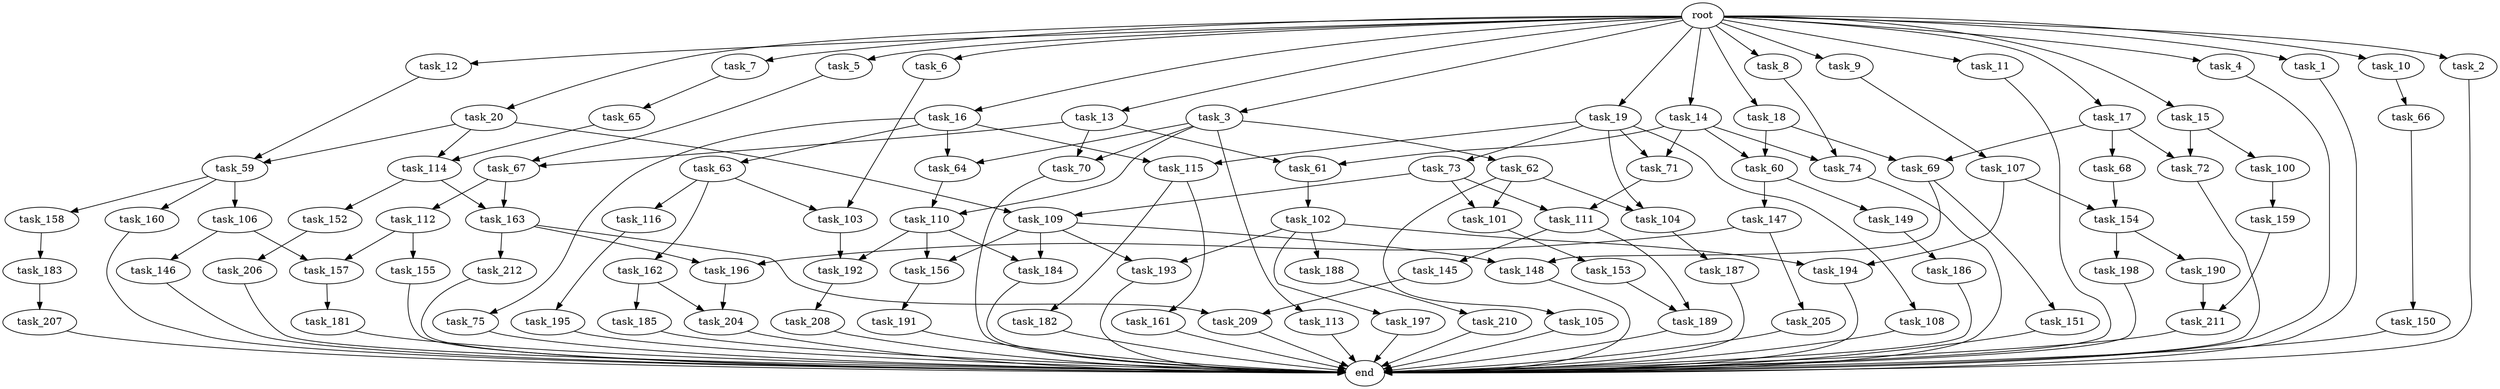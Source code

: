 digraph G {
  task_181 [size="841813590.016000"];
  task_104 [size="2336462209.024000"];
  task_195 [size="1717986918.400000"];
  task_64 [size="1168231104.512000"];
  task_17 [size="2.048000"];
  task_190 [size="68719476.736000"];
  task_72 [size="1236950581.248000"];
  task_69 [size="2010044694.528000"];
  task_11 [size="2.048000"];
  task_209 [size="1460288880.640000"];
  task_113 [size="1099511627.776000"];
  task_189 [size="704374636.544000"];
  task_73 [size="1717986918.400000"];
  task_59 [size="343597383.680000"];
  task_197 [size="618475290.624000"];
  task_67 [size="687194767.360000"];
  task_109 [size="1168231104.512000"];
  task_7 [size="2.048000"];
  task_192 [size="1546188226.560000"];
  task_157 [size="687194767.360000"];
  task_205 [size="274877906.944000"];
  task_185 [size="1717986918.400000"];
  task_115 [size="1786706395.136000"];
  end [size="0.000000"];
  task_206 [size="618475290.624000"];
  task_158 [size="841813590.016000"];
  task_63 [size="68719476.736000"];
  task_61 [size="1460288880.640000"];
  task_107 [size="1099511627.776000"];
  task_196 [size="1116691496.960000"];
  task_112 [size="68719476.736000"];
  task_105 [size="618475290.624000"];
  task_193 [size="1460288880.640000"];
  task_198 [size="68719476.736000"];
  task_145 [size="274877906.944000"];
  task_3 [size="2.048000"];
  task_207 [size="274877906.944000"];
  task_14 [size="2.048000"];
  task_187 [size="1391569403.904000"];
  task_153 [size="1391569403.904000"];
  task_147 [size="274877906.944000"];
  task_20 [size="2.048000"];
  task_108 [size="1717986918.400000"];
  task_146 [size="618475290.624000"];
  task_100 [size="618475290.624000"];
  task_9 [size="2.048000"];
  task_149 [size="274877906.944000"];
  task_16 [size="2.048000"];
  task_62 [size="1099511627.776000"];
  task_75 [size="68719476.736000"];
  root [size="0.000000"];
  task_184 [size="996432412.672000"];
  task_212 [size="841813590.016000"];
  task_161 [size="1717986918.400000"];
  task_4 [size="2.048000"];
  task_70 [size="1168231104.512000"];
  task_65 [size="154618822.656000"];
  task_60 [size="2783138807.808000"];
  task_13 [size="2.048000"];
  task_19 [size="2.048000"];
  task_194 [size="2010044694.528000"];
  task_101 [size="1717986918.400000"];
  task_66 [size="68719476.736000"];
  task_210 [size="68719476.736000"];
  task_5 [size="2.048000"];
  task_1 [size="2.048000"];
  task_204 [size="1786706395.136000"];
  task_154 [size="3109556322.304000"];
  task_188 [size="618475290.624000"];
  task_6 [size="2.048000"];
  task_116 [size="1391569403.904000"];
  task_150 [size="274877906.944000"];
  task_152 [size="1099511627.776000"];
  task_106 [size="841813590.016000"];
  task_18 [size="2.048000"];
  task_155 [size="68719476.736000"];
  task_15 [size="2.048000"];
  task_10 [size="2.048000"];
  task_110 [size="1374389534.720000"];
  task_148 [size="1941325217.792000"];
  task_186 [size="68719476.736000"];
  task_74 [size="1821066133.504000"];
  task_103 [size="2233382993.920000"];
  task_160 [size="841813590.016000"];
  task_182 [size="1717986918.400000"];
  task_208 [size="429496729.600000"];
  task_159 [size="154618822.656000"];
  task_151 [size="1099511627.776000"];
  task_156 [size="996432412.672000"];
  task_68 [size="618475290.624000"];
  task_2 [size="2.048000"];
  task_71 [size="3109556322.304000"];
  task_114 [size="343597383.680000"];
  task_12 [size="2.048000"];
  task_111 [size="1529008357.376000"];
  task_191 [size="1391569403.904000"];
  task_163 [size="1168231104.512000"];
  task_8 [size="2.048000"];
  task_102 [size="68719476.736000"];
  task_211 [size="996432412.672000"];
  task_162 [size="1391569403.904000"];
  task_183 [size="68719476.736000"];

  task_181 -> end [size="1.000000"];
  task_104 -> task_187 [size="679477248.000000"];
  task_195 -> end [size="1.000000"];
  task_64 -> task_110 [size="134217728.000000"];
  task_17 -> task_68 [size="301989888.000000"];
  task_17 -> task_69 [size="301989888.000000"];
  task_17 -> task_72 [size="301989888.000000"];
  task_190 -> task_211 [size="411041792.000000"];
  task_72 -> end [size="1.000000"];
  task_69 -> task_151 [size="536870912.000000"];
  task_69 -> task_148 [size="536870912.000000"];
  task_11 -> end [size="1.000000"];
  task_209 -> end [size="1.000000"];
  task_113 -> end [size="1.000000"];
  task_189 -> end [size="1.000000"];
  task_73 -> task_109 [size="536870912.000000"];
  task_73 -> task_111 [size="536870912.000000"];
  task_73 -> task_101 [size="536870912.000000"];
  task_59 -> task_106 [size="411041792.000000"];
  task_59 -> task_160 [size="411041792.000000"];
  task_59 -> task_158 [size="411041792.000000"];
  task_197 -> end [size="1.000000"];
  task_67 -> task_112 [size="33554432.000000"];
  task_67 -> task_163 [size="33554432.000000"];
  task_109 -> task_156 [size="411041792.000000"];
  task_109 -> task_148 [size="411041792.000000"];
  task_109 -> task_184 [size="411041792.000000"];
  task_109 -> task_193 [size="411041792.000000"];
  task_7 -> task_65 [size="75497472.000000"];
  task_192 -> task_208 [size="209715200.000000"];
  task_157 -> task_181 [size="411041792.000000"];
  task_205 -> end [size="1.000000"];
  task_185 -> end [size="1.000000"];
  task_115 -> task_161 [size="838860800.000000"];
  task_115 -> task_182 [size="838860800.000000"];
  task_206 -> end [size="1.000000"];
  task_158 -> task_183 [size="33554432.000000"];
  task_63 -> task_162 [size="679477248.000000"];
  task_63 -> task_103 [size="679477248.000000"];
  task_63 -> task_116 [size="679477248.000000"];
  task_61 -> task_102 [size="33554432.000000"];
  task_107 -> task_154 [size="679477248.000000"];
  task_107 -> task_194 [size="679477248.000000"];
  task_196 -> task_204 [size="33554432.000000"];
  task_112 -> task_155 [size="33554432.000000"];
  task_112 -> task_157 [size="33554432.000000"];
  task_105 -> end [size="1.000000"];
  task_193 -> end [size="1.000000"];
  task_198 -> end [size="1.000000"];
  task_145 -> task_209 [size="301989888.000000"];
  task_3 -> task_113 [size="536870912.000000"];
  task_3 -> task_110 [size="536870912.000000"];
  task_3 -> task_62 [size="536870912.000000"];
  task_3 -> task_64 [size="536870912.000000"];
  task_3 -> task_70 [size="536870912.000000"];
  task_207 -> end [size="1.000000"];
  task_14 -> task_60 [size="679477248.000000"];
  task_14 -> task_61 [size="679477248.000000"];
  task_14 -> task_71 [size="679477248.000000"];
  task_14 -> task_74 [size="679477248.000000"];
  task_187 -> end [size="1.000000"];
  task_153 -> task_189 [size="209715200.000000"];
  task_147 -> task_205 [size="134217728.000000"];
  task_147 -> task_196 [size="134217728.000000"];
  task_20 -> task_109 [size="33554432.000000"];
  task_20 -> task_114 [size="33554432.000000"];
  task_20 -> task_59 [size="33554432.000000"];
  task_108 -> end [size="1.000000"];
  task_146 -> end [size="1.000000"];
  task_100 -> task_159 [size="75497472.000000"];
  task_9 -> task_107 [size="536870912.000000"];
  task_149 -> task_186 [size="33554432.000000"];
  task_16 -> task_75 [size="33554432.000000"];
  task_16 -> task_64 [size="33554432.000000"];
  task_16 -> task_115 [size="33554432.000000"];
  task_16 -> task_63 [size="33554432.000000"];
  task_62 -> task_101 [size="301989888.000000"];
  task_62 -> task_104 [size="301989888.000000"];
  task_62 -> task_105 [size="301989888.000000"];
  task_75 -> end [size="1.000000"];
  root -> task_15 [size="1.000000"];
  root -> task_16 [size="1.000000"];
  root -> task_5 [size="1.000000"];
  root -> task_11 [size="1.000000"];
  root -> task_3 [size="1.000000"];
  root -> task_20 [size="1.000000"];
  root -> task_12 [size="1.000000"];
  root -> task_8 [size="1.000000"];
  root -> task_6 [size="1.000000"];
  root -> task_17 [size="1.000000"];
  root -> task_7 [size="1.000000"];
  root -> task_10 [size="1.000000"];
  root -> task_1 [size="1.000000"];
  root -> task_4 [size="1.000000"];
  root -> task_2 [size="1.000000"];
  root -> task_19 [size="1.000000"];
  root -> task_13 [size="1.000000"];
  root -> task_14 [size="1.000000"];
  root -> task_9 [size="1.000000"];
  root -> task_18 [size="1.000000"];
  task_184 -> end [size="1.000000"];
  task_212 -> end [size="1.000000"];
  task_161 -> end [size="1.000000"];
  task_4 -> end [size="1.000000"];
  task_70 -> end [size="1.000000"];
  task_65 -> task_114 [size="134217728.000000"];
  task_60 -> task_147 [size="134217728.000000"];
  task_60 -> task_149 [size="134217728.000000"];
  task_13 -> task_61 [size="33554432.000000"];
  task_13 -> task_67 [size="33554432.000000"];
  task_13 -> task_70 [size="33554432.000000"];
  task_19 -> task_108 [size="838860800.000000"];
  task_19 -> task_73 [size="838860800.000000"];
  task_19 -> task_104 [size="838860800.000000"];
  task_19 -> task_115 [size="838860800.000000"];
  task_19 -> task_71 [size="838860800.000000"];
  task_194 -> end [size="1.000000"];
  task_101 -> task_153 [size="679477248.000000"];
  task_66 -> task_150 [size="134217728.000000"];
  task_210 -> end [size="1.000000"];
  task_5 -> task_67 [size="301989888.000000"];
  task_1 -> end [size="1.000000"];
  task_204 -> end [size="1.000000"];
  task_154 -> task_198 [size="33554432.000000"];
  task_154 -> task_190 [size="33554432.000000"];
  task_188 -> task_210 [size="33554432.000000"];
  task_6 -> task_103 [size="411041792.000000"];
  task_116 -> task_195 [size="838860800.000000"];
  task_150 -> end [size="1.000000"];
  task_152 -> task_206 [size="301989888.000000"];
  task_106 -> task_146 [size="301989888.000000"];
  task_106 -> task_157 [size="301989888.000000"];
  task_18 -> task_60 [size="679477248.000000"];
  task_18 -> task_69 [size="679477248.000000"];
  task_155 -> end [size="1.000000"];
  task_15 -> task_72 [size="301989888.000000"];
  task_15 -> task_100 [size="301989888.000000"];
  task_10 -> task_66 [size="33554432.000000"];
  task_110 -> task_156 [size="75497472.000000"];
  task_110 -> task_184 [size="75497472.000000"];
  task_110 -> task_192 [size="75497472.000000"];
  task_148 -> end [size="1.000000"];
  task_186 -> end [size="1.000000"];
  task_74 -> end [size="1.000000"];
  task_103 -> task_192 [size="679477248.000000"];
  task_160 -> end [size="1.000000"];
  task_182 -> end [size="1.000000"];
  task_208 -> end [size="1.000000"];
  task_159 -> task_211 [size="75497472.000000"];
  task_151 -> end [size="1.000000"];
  task_156 -> task_191 [size="679477248.000000"];
  task_68 -> task_154 [size="838860800.000000"];
  task_2 -> end [size="1.000000"];
  task_71 -> task_111 [size="209715200.000000"];
  task_114 -> task_152 [size="536870912.000000"];
  task_114 -> task_163 [size="536870912.000000"];
  task_12 -> task_59 [size="134217728.000000"];
  task_111 -> task_189 [size="134217728.000000"];
  task_111 -> task_145 [size="134217728.000000"];
  task_191 -> end [size="1.000000"];
  task_163 -> task_209 [size="411041792.000000"];
  task_163 -> task_212 [size="411041792.000000"];
  task_163 -> task_196 [size="411041792.000000"];
  task_8 -> task_74 [size="209715200.000000"];
  task_102 -> task_188 [size="301989888.000000"];
  task_102 -> task_197 [size="301989888.000000"];
  task_102 -> task_194 [size="301989888.000000"];
  task_102 -> task_193 [size="301989888.000000"];
  task_211 -> end [size="1.000000"];
  task_162 -> task_204 [size="838860800.000000"];
  task_162 -> task_185 [size="838860800.000000"];
  task_183 -> task_207 [size="134217728.000000"];
}
